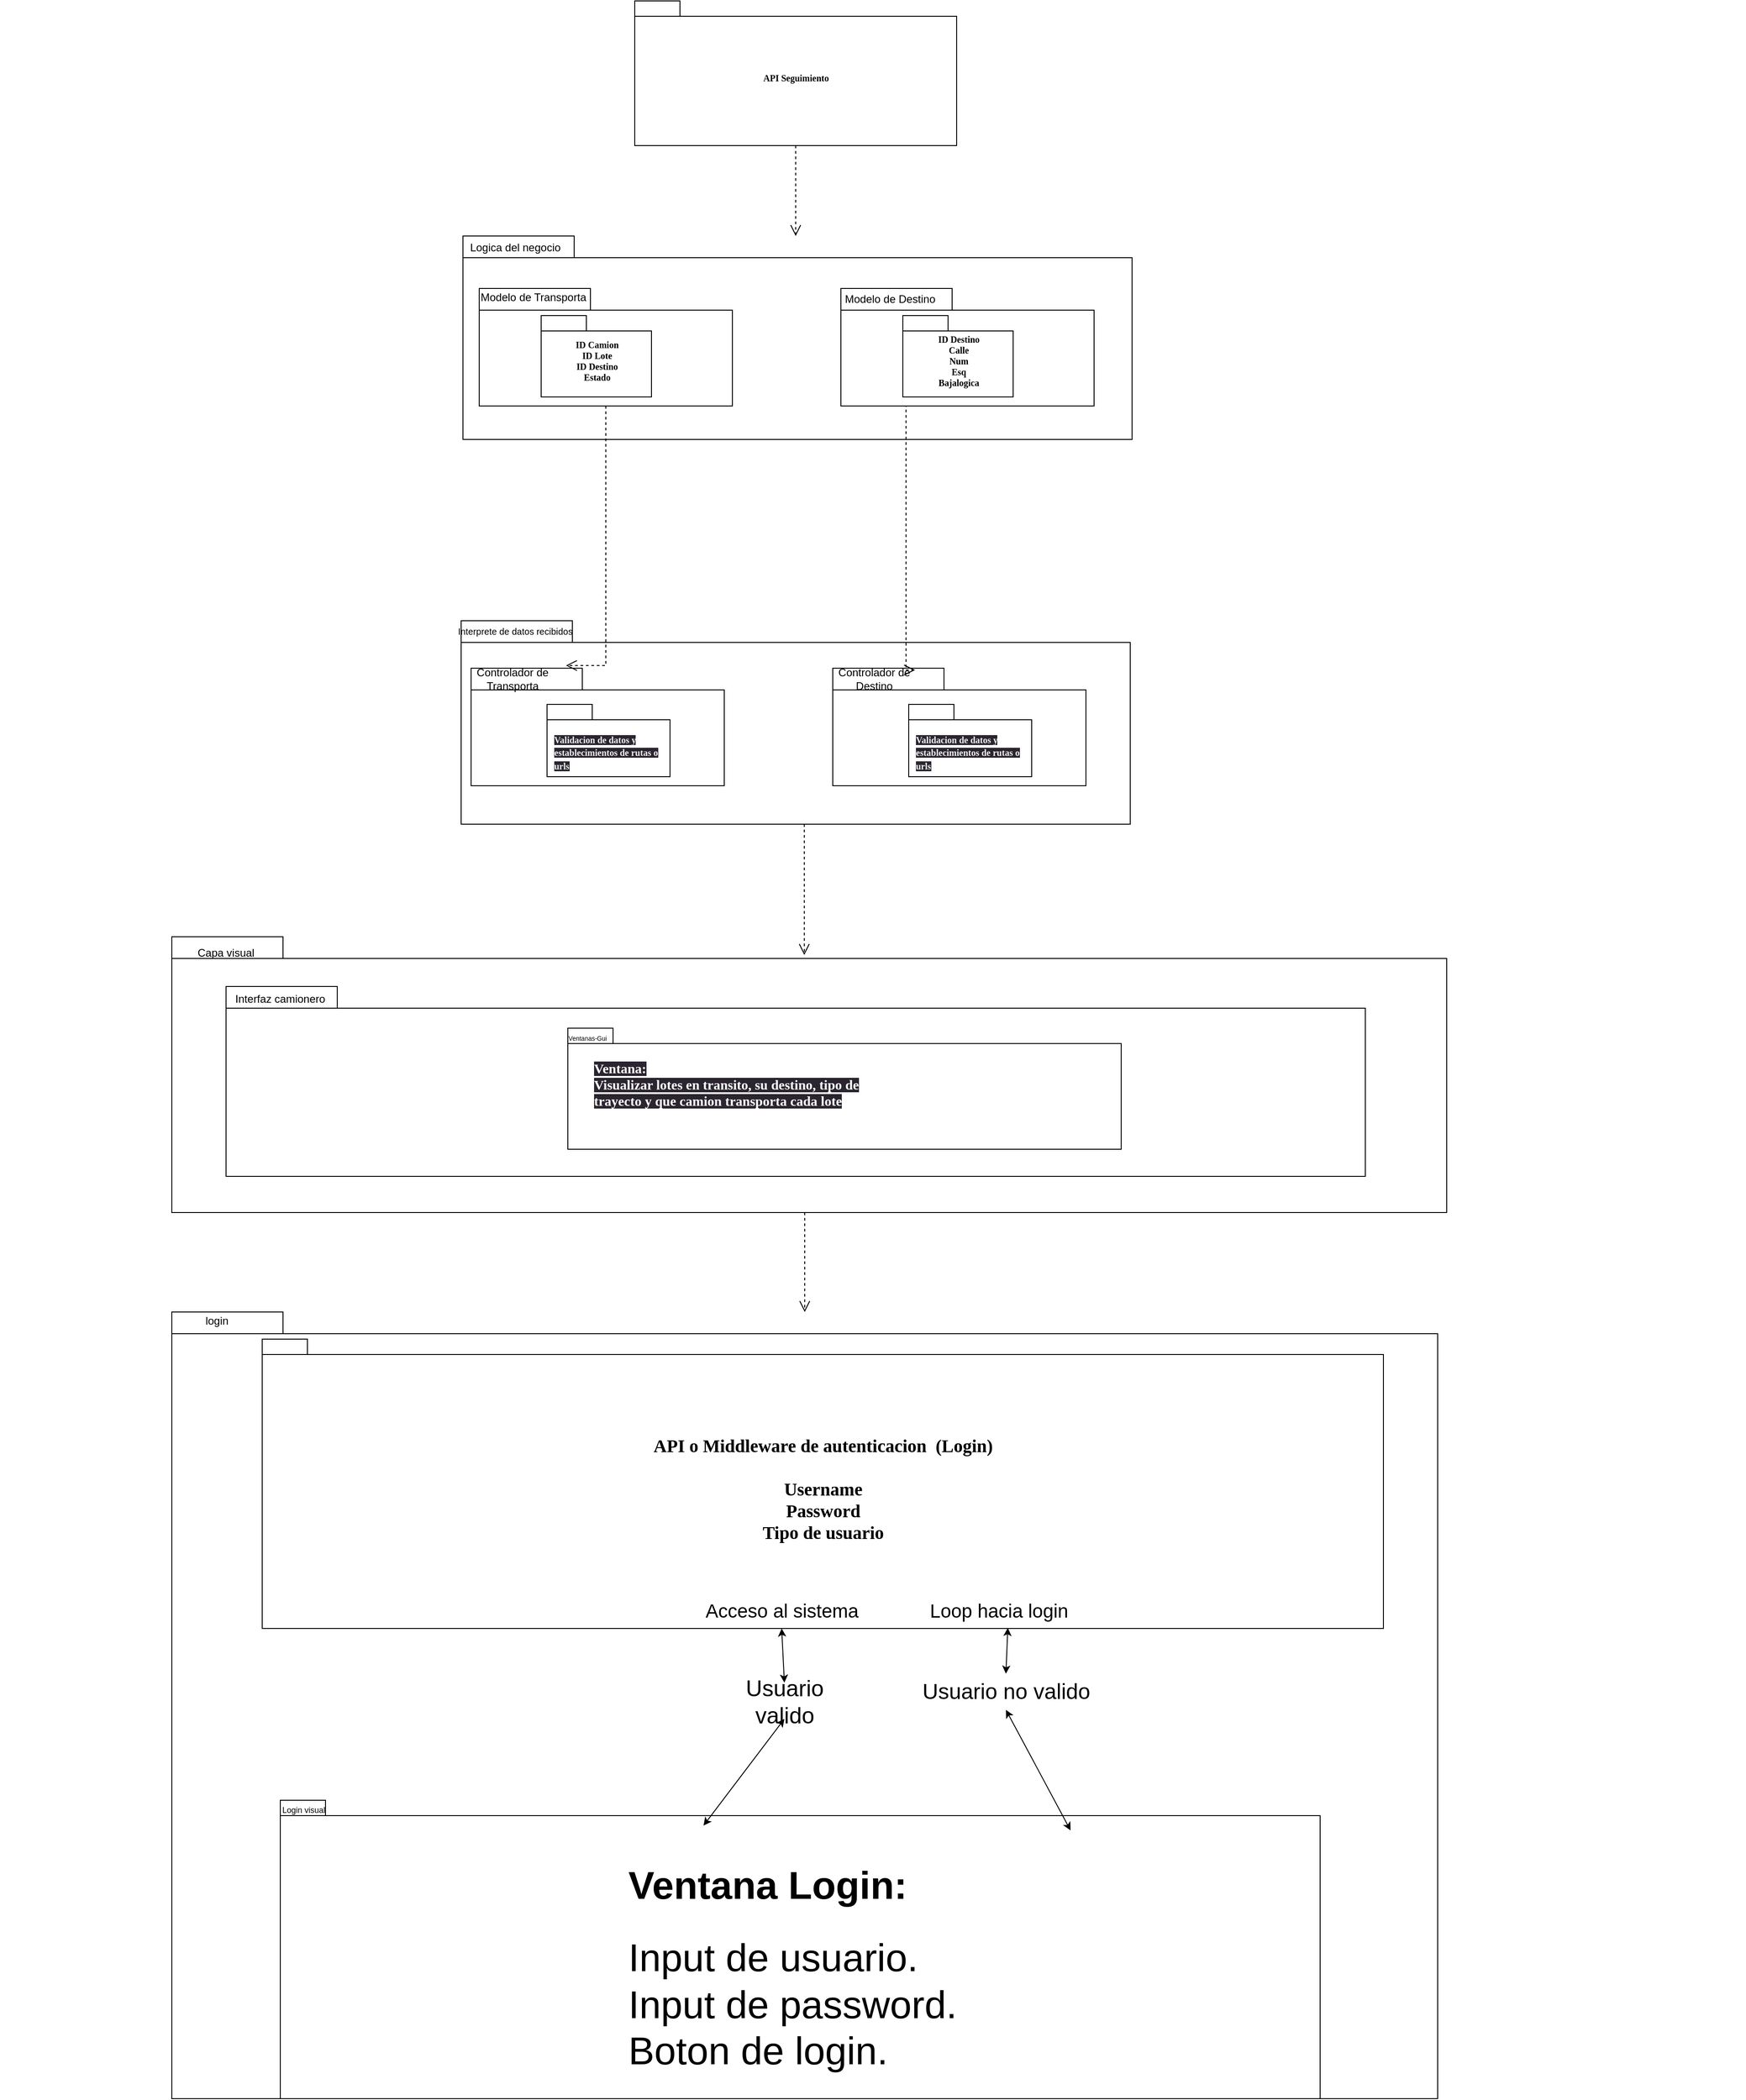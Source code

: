 <mxfile version="21.7.5" type="device">
  <diagram name="Página-1" id="Odhd4yQH7paIj2KKP6uk">
    <mxGraphModel dx="-1692" dy="2411" grid="1" gridSize="10" guides="1" tooltips="1" connect="1" arrows="1" fold="1" page="1" pageScale="1" pageWidth="827" pageHeight="1169" math="0" shadow="0">
      <root>
        <mxCell id="0" />
        <mxCell id="1" parent="0" />
        <mxCell id="Xkt2diSLOmGjNvRfCFZp-1" value="" style="group" parent="1" vertex="1" connectable="0">
          <mxGeometry x="6450" y="1640" width="1640" height="455" as="geometry" />
        </mxCell>
        <mxCell id="Xkt2diSLOmGjNvRfCFZp-2" value="&lt;font style=&quot;font-size: 20px;&quot;&gt;API o Middleware de autenticacion&amp;nbsp; (Login)&lt;br&gt;&lt;br&gt;Username&lt;br&gt;Password&lt;br&gt;Tipo de usuario&lt;/font&gt;" style="shape=folder;fontStyle=1;spacingTop=10;tabWidth=50;tabHeight=17;tabPosition=left;html=1;rounded=0;shadow=0;comic=0;labelBackgroundColor=none;strokeWidth=1;fontFamily=Verdana;fontSize=10;align=center;" parent="Xkt2diSLOmGjNvRfCFZp-1" vertex="1">
          <mxGeometry y="-160" width="1240" height="320" as="geometry" />
        </mxCell>
        <mxCell id="Xkt2diSLOmGjNvRfCFZp-3" value="&lt;font style=&quot;font-size: 21px;&quot;&gt;Acceso al sistema&lt;/font&gt;" style="text;html=1;strokeColor=none;fillColor=none;align=center;verticalAlign=middle;whiteSpace=wrap;rounded=0;" parent="Xkt2diSLOmGjNvRfCFZp-1" vertex="1">
          <mxGeometry x="477.5" y="120" width="194" height="40" as="geometry" />
        </mxCell>
        <mxCell id="Xkt2diSLOmGjNvRfCFZp-4" value="&lt;font style=&quot;font-size: 21px;&quot;&gt;Loop hacia login&lt;/font&gt;" style="text;html=1;strokeColor=none;fillColor=none;align=center;verticalAlign=middle;whiteSpace=wrap;rounded=0;" parent="Xkt2diSLOmGjNvRfCFZp-1" vertex="1">
          <mxGeometry x="717.5" y="120" width="194" height="40" as="geometry" />
        </mxCell>
        <mxCell id="Xkt2diSLOmGjNvRfCFZp-8" value="" style="shape=folder;fontStyle=1;spacingTop=10;tabWidth=50;tabHeight=17;tabPosition=left;html=1;rounded=0;shadow=0;comic=0;labelBackgroundColor=none;strokeWidth=1;fontFamily=Verdana;fontSize=10;align=center;" parent="1" vertex="1">
          <mxGeometry x="6470" y="1990" width="1150" height="330" as="geometry" />
        </mxCell>
        <mxCell id="Xkt2diSLOmGjNvRfCFZp-9" value="&lt;font style=&quot;font-size: 9px;&quot;&gt;Login visual&lt;/font&gt;" style="text;html=1;strokeColor=none;fillColor=none;align=center;verticalAlign=middle;whiteSpace=wrap;rounded=0;" parent="1" vertex="1">
          <mxGeometry x="6460" y="1980" width="72" height="40" as="geometry" />
        </mxCell>
        <mxCell id="Xkt2diSLOmGjNvRfCFZp-10" value="&lt;h1 style=&quot;font-size: 43px;&quot;&gt;&lt;span style=&quot;background-color: initial;&quot;&gt;&lt;font style=&quot;font-size: 43px;&quot;&gt;Ventana Login:&lt;/font&gt;&lt;/span&gt;&lt;/h1&gt;&lt;div style=&quot;font-size: 43px;&quot;&gt;&lt;span style=&quot;background-color: initial;&quot;&gt;&lt;font style=&quot;font-size: 43px;&quot;&gt;Input de usuario.&lt;/font&gt;&lt;/span&gt;&lt;/div&gt;&lt;div style=&quot;font-size: 43px;&quot;&gt;&lt;span style=&quot;background-color: initial;&quot;&gt;&lt;font style=&quot;font-size: 43px;&quot;&gt;Input de password.&lt;/font&gt;&lt;/span&gt;&lt;/div&gt;&lt;div style=&quot;font-size: 43px;&quot;&gt;&lt;font style=&quot;font-size: 43px;&quot;&gt;Boton de login.&lt;/font&gt;&lt;/div&gt;" style="text;html=1;strokeColor=none;fillColor=none;spacing=5;spacingTop=-20;whiteSpace=wrap;overflow=hidden;rounded=0;" parent="1" vertex="1">
          <mxGeometry x="6850" y="2040" width="550" height="270" as="geometry" />
        </mxCell>
        <mxCell id="Xkt2diSLOmGjNvRfCFZp-11" value="&lt;font style=&quot;font-size: 25px;&quot;&gt;Usuario valido&lt;/font&gt;" style="text;html=1;strokeColor=none;fillColor=none;align=center;verticalAlign=middle;whiteSpace=wrap;rounded=0;" parent="1" vertex="1">
          <mxGeometry x="6947.5" y="1860" width="160" height="40" as="geometry" />
        </mxCell>
        <mxCell id="Xkt2diSLOmGjNvRfCFZp-12" value="&lt;font style=&quot;font-size: 24px;&quot;&gt;Usuario no valido&lt;/font&gt;" style="text;html=1;strokeColor=none;fillColor=none;align=center;verticalAlign=middle;whiteSpace=wrap;rounded=0;" parent="1" vertex="1">
          <mxGeometry x="7177.5" y="1850" width="190" height="40" as="geometry" />
        </mxCell>
        <mxCell id="Xkt2diSLOmGjNvRfCFZp-13" value="" style="endArrow=classic;startArrow=classic;html=1;rounded=0;exitX=0.5;exitY=0;exitDx=0;exitDy=0;entryX=0.5;entryY=1;entryDx=0;entryDy=0;" parent="1" source="Xkt2diSLOmGjNvRfCFZp-11" target="Xkt2diSLOmGjNvRfCFZp-3" edge="1">
          <mxGeometry width="50" height="50" relative="1" as="geometry">
            <mxPoint x="6987.5" y="1850" as="sourcePoint" />
            <mxPoint x="7037.5" y="1800" as="targetPoint" />
          </mxGeometry>
        </mxCell>
        <mxCell id="Xkt2diSLOmGjNvRfCFZp-14" value="" style="endArrow=classic;startArrow=classic;html=1;rounded=0;entryX=0.5;entryY=1;entryDx=0;entryDy=0;exitX=0.407;exitY=0.085;exitDx=0;exitDy=0;exitPerimeter=0;" parent="1" source="Xkt2diSLOmGjNvRfCFZp-8" target="Xkt2diSLOmGjNvRfCFZp-11" edge="1">
          <mxGeometry width="50" height="50" relative="1" as="geometry">
            <mxPoint x="7007.5" y="1960" as="sourcePoint" />
            <mxPoint x="7057.5" y="1910" as="targetPoint" />
          </mxGeometry>
        </mxCell>
        <mxCell id="Xkt2diSLOmGjNvRfCFZp-15" value="" style="endArrow=classic;startArrow=classic;html=1;rounded=0;exitX=0.5;exitY=0;exitDx=0;exitDy=0;entryX=0.665;entryY=0.998;entryDx=0;entryDy=0;entryPerimeter=0;" parent="1" source="Xkt2diSLOmGjNvRfCFZp-12" target="Xkt2diSLOmGjNvRfCFZp-2" edge="1">
          <mxGeometry width="50" height="50" relative="1" as="geometry">
            <mxPoint x="7264" y="1860" as="sourcePoint" />
            <mxPoint x="7261" y="1800" as="targetPoint" />
          </mxGeometry>
        </mxCell>
        <mxCell id="Xkt2diSLOmGjNvRfCFZp-16" value="" style="endArrow=classic;startArrow=classic;html=1;rounded=0;exitX=0.5;exitY=1;exitDx=0;exitDy=0;entryX=0.76;entryY=0.101;entryDx=0;entryDy=0;entryPerimeter=0;" parent="1" source="Xkt2diSLOmGjNvRfCFZp-12" target="Xkt2diSLOmGjNvRfCFZp-8" edge="1">
          <mxGeometry width="50" height="50" relative="1" as="geometry">
            <mxPoint x="7272.5" y="1870" as="sourcePoint" />
            <mxPoint x="7275.5" y="1813" as="targetPoint" />
          </mxGeometry>
        </mxCell>
        <mxCell id="Xkt2diSLOmGjNvRfCFZp-47" value="" style="group" parent="1" vertex="1" connectable="0">
          <mxGeometry x="6410" y="1090" width="1350" height="250" as="geometry" />
        </mxCell>
        <mxCell id="Xkt2diSLOmGjNvRfCFZp-48" value="" style="shape=folder;fontStyle=1;spacingTop=10;tabWidth=123;tabHeight=24;tabPosition=left;html=1;rounded=0;shadow=0;comic=0;labelBackgroundColor=none;strokeWidth=1;fontFamily=Verdana;fontSize=10;align=center;" parent="Xkt2diSLOmGjNvRfCFZp-47" vertex="1">
          <mxGeometry width="1260" height="210" as="geometry" />
        </mxCell>
        <mxCell id="Xkt2diSLOmGjNvRfCFZp-49" value="" style="shape=folder;fontStyle=1;spacingTop=10;tabWidth=50;tabHeight=17;tabPosition=left;html=1;rounded=0;shadow=0;comic=0;labelBackgroundColor=none;strokeWidth=1;fontFamily=Verdana;fontSize=10;align=center;" parent="Xkt2diSLOmGjNvRfCFZp-47" vertex="1">
          <mxGeometry x="378" y="46.15" width="612" height="133.85" as="geometry" />
        </mxCell>
        <mxCell id="Xkt2diSLOmGjNvRfCFZp-50" value="Interfaz camionero" style="text;html=1;strokeColor=none;fillColor=none;align=center;verticalAlign=middle;whiteSpace=wrap;rounded=0;" parent="Xkt2diSLOmGjNvRfCFZp-47" vertex="1">
          <mxGeometry x="-30" y="-7.5" width="180" height="42.69" as="geometry" />
        </mxCell>
        <mxCell id="Xkt2diSLOmGjNvRfCFZp-51" value="&lt;div style=&quot;font-size: 15px;&quot;&gt;&lt;font color=&quot;#ffffff&quot; face=&quot;Verdana&quot;&gt;&lt;span style=&quot;background-color: rgb(42, 37, 47);&quot;&gt;&lt;b&gt;Ventana:&lt;br&gt;Visualizar lotes en transito, su destino, tipo de&lt;br&gt;trayecto y que camion transporta cada lote&lt;/b&gt;&lt;/span&gt;&lt;/font&gt;&lt;/div&gt;" style="text;whiteSpace=wrap;html=1;align=left;" parent="Xkt2diSLOmGjNvRfCFZp-47" vertex="1">
          <mxGeometry x="405" y="75" width="415" height="95" as="geometry" />
        </mxCell>
        <mxCell id="Xkt2diSLOmGjNvRfCFZp-52" value="&lt;font style=&quot;font-size: 7px;&quot;&gt;Ventanas-Gui&lt;/font&gt;" style="text;html=1;strokeColor=none;fillColor=none;align=center;verticalAlign=middle;whiteSpace=wrap;rounded=0;" parent="Xkt2diSLOmGjNvRfCFZp-47" vertex="1">
          <mxGeometry x="350" y="46.15" width="100" height="20" as="geometry" />
        </mxCell>
        <mxCell id="Xkt2diSLOmGjNvRfCFZp-60" value="&lt;font style=&quot;font-size: 12px;&quot;&gt;Capa visual&lt;/font&gt;" style="text;html=1;strokeColor=none;fillColor=none;align=center;verticalAlign=middle;whiteSpace=wrap;rounded=0;" parent="Xkt2diSLOmGjNvRfCFZp-47" vertex="1">
          <mxGeometry x="-240" y="-107.5" width="480" height="140" as="geometry" />
        </mxCell>
        <mxCell id="Jwe1vgdzM0iU7PsMpSPw-28" value="" style="shape=folder;fontStyle=1;spacingTop=10;tabWidth=123;tabHeight=24;tabPosition=left;html=1;rounded=0;shadow=0;comic=0;labelBackgroundColor=none;strokeWidth=1;fontFamily=Verdana;fontSize=10;align=center;fillColor=none;" vertex="1" parent="Xkt2diSLOmGjNvRfCFZp-47">
          <mxGeometry x="-60" y="-55" width="1410" height="305" as="geometry" />
        </mxCell>
        <mxCell id="Jwe1vgdzM0iU7PsMpSPw-1" value="" style="group" vertex="1" connectable="0" parent="1">
          <mxGeometry x="6862" width="356" height="160" as="geometry" />
        </mxCell>
        <mxCell id="Jwe1vgdzM0iU7PsMpSPw-2" value="API Seguimiento" style="shape=folder;fontStyle=1;spacingTop=10;tabWidth=50;tabHeight=17;tabPosition=left;html=1;rounded=0;shadow=0;comic=0;labelBackgroundColor=none;strokeWidth=1;fontFamily=Verdana;fontSize=10;align=center;" vertex="1" parent="Jwe1vgdzM0iU7PsMpSPw-1">
          <mxGeometry width="356" height="160" as="geometry" />
        </mxCell>
        <mxCell id="Jwe1vgdzM0iU7PsMpSPw-3" value="" style="group" vertex="1" connectable="0" parent="1">
          <mxGeometry x="6690" y="318" width="280" height="130" as="geometry" />
        </mxCell>
        <mxCell id="Jwe1vgdzM0iU7PsMpSPw-4" value="" style="shape=folder;fontStyle=1;spacingTop=10;tabWidth=123;tabHeight=24;tabPosition=left;html=1;rounded=0;shadow=0;comic=0;labelBackgroundColor=none;strokeWidth=1;fontFamily=Verdana;fontSize=10;align=center;" vertex="1" parent="Jwe1vgdzM0iU7PsMpSPw-3">
          <mxGeometry width="280" height="130" as="geometry" />
        </mxCell>
        <mxCell id="Jwe1vgdzM0iU7PsMpSPw-5" value="ID Camion&lt;br&gt;ID Lote&lt;br&gt;ID Destino&lt;br&gt;Estado" style="shape=folder;fontStyle=1;spacingTop=10;tabWidth=50;tabHeight=17;tabPosition=left;html=1;rounded=0;shadow=0;comic=0;labelBackgroundColor=none;strokeWidth=1;fontFamily=Verdana;fontSize=10;align=center;" vertex="1" parent="Jwe1vgdzM0iU7PsMpSPw-3">
          <mxGeometry x="68.5" y="30" width="122" height="90" as="geometry" />
        </mxCell>
        <mxCell id="Jwe1vgdzM0iU7PsMpSPw-6" value="Modelo de Transporta" style="text;html=1;strokeColor=none;fillColor=none;align=center;verticalAlign=middle;whiteSpace=wrap;rounded=0;" vertex="1" parent="Jwe1vgdzM0iU7PsMpSPw-3">
          <mxGeometry y="-10" width="120" height="40" as="geometry" />
        </mxCell>
        <mxCell id="Jwe1vgdzM0iU7PsMpSPw-7" value="" style="group" vertex="1" connectable="0" parent="1">
          <mxGeometry x="6681" y="738" width="280" height="130" as="geometry" />
        </mxCell>
        <mxCell id="Jwe1vgdzM0iU7PsMpSPw-8" value="" style="shape=folder;fontStyle=1;spacingTop=10;tabWidth=123;tabHeight=24;tabPosition=left;html=1;rounded=0;shadow=0;comic=0;labelBackgroundColor=none;strokeWidth=1;fontFamily=Verdana;fontSize=10;align=center;" vertex="1" parent="Jwe1vgdzM0iU7PsMpSPw-7">
          <mxGeometry width="280" height="130" as="geometry" />
        </mxCell>
        <mxCell id="Jwe1vgdzM0iU7PsMpSPw-9" value="" style="shape=folder;fontStyle=1;spacingTop=10;tabWidth=50;tabHeight=17;tabPosition=left;html=1;rounded=0;shadow=0;comic=0;labelBackgroundColor=none;strokeWidth=1;fontFamily=Verdana;fontSize=10;align=center;" vertex="1" parent="Jwe1vgdzM0iU7PsMpSPw-7">
          <mxGeometry x="84" y="40" width="136" height="80" as="geometry" />
        </mxCell>
        <mxCell id="Jwe1vgdzM0iU7PsMpSPw-10" value="Controlador de Transporta" style="text;html=1;strokeColor=none;fillColor=none;align=center;verticalAlign=middle;whiteSpace=wrap;rounded=0;" vertex="1" parent="Jwe1vgdzM0iU7PsMpSPw-7">
          <mxGeometry x="-4" y="-6.5" width="100" height="37" as="geometry" />
        </mxCell>
        <mxCell id="Jwe1vgdzM0iU7PsMpSPw-11" value="&lt;span style=&quot;color: rgb(240, 240, 240); font-family: Verdana; font-size: 10px; font-style: normal; font-variant-ligatures: normal; font-variant-caps: normal; font-weight: 700; letter-spacing: normal; orphans: 2; text-align: center; text-indent: 0px; text-transform: none; widows: 2; word-spacing: 0px; -webkit-text-stroke-width: 0px; background-color: rgb(42, 37, 47); text-decoration-thickness: initial; text-decoration-style: initial; text-decoration-color: initial; float: none; display: inline !important;&quot;&gt;Validacion de datos y &lt;br&gt;establecimientos de rutas o urls&lt;/span&gt;" style="text;whiteSpace=wrap;html=1;" vertex="1" parent="Jwe1vgdzM0iU7PsMpSPw-7">
          <mxGeometry x="90" y="65" width="124" height="52.5" as="geometry" />
        </mxCell>
        <mxCell id="Jwe1vgdzM0iU7PsMpSPw-12" style="rounded=0;html=1;dashed=1;labelBackgroundColor=none;startFill=0;endArrow=open;endFill=0;endSize=10;fontFamily=Verdana;fontSize=10;edgeStyle=elbowEdgeStyle;exitX=0.5;exitY=1;exitDx=0;exitDy=0;exitPerimeter=0;" edge="1" parent="1" source="Jwe1vgdzM0iU7PsMpSPw-2" target="Jwe1vgdzM0iU7PsMpSPw-26">
          <mxGeometry relative="1" as="geometry">
            <mxPoint x="6746" y="210" as="sourcePoint" />
            <mxPoint x="6812" y="160" as="targetPoint" />
          </mxGeometry>
        </mxCell>
        <mxCell id="Jwe1vgdzM0iU7PsMpSPw-13" value="" style="group" vertex="1" connectable="0" parent="1">
          <mxGeometry x="7090" y="318" width="280" height="130" as="geometry" />
        </mxCell>
        <mxCell id="Jwe1vgdzM0iU7PsMpSPw-14" value="" style="shape=folder;fontStyle=1;spacingTop=10;tabWidth=123;tabHeight=24;tabPosition=left;html=1;rounded=0;shadow=0;comic=0;labelBackgroundColor=none;strokeWidth=1;fontFamily=Verdana;fontSize=10;align=center;" vertex="1" parent="Jwe1vgdzM0iU7PsMpSPw-13">
          <mxGeometry width="280" height="130" as="geometry" />
        </mxCell>
        <mxCell id="Jwe1vgdzM0iU7PsMpSPw-15" value="ID Destino&lt;br&gt;Calle&lt;br&gt;Num&lt;br&gt;Esq&lt;br&gt;Bajalogica" style="shape=folder;fontStyle=1;spacingTop=10;tabWidth=50;tabHeight=17;tabPosition=left;html=1;rounded=0;shadow=0;comic=0;labelBackgroundColor=none;strokeWidth=1;fontFamily=Verdana;fontSize=10;align=center;" vertex="1" parent="Jwe1vgdzM0iU7PsMpSPw-13">
          <mxGeometry x="68.5" y="30" width="122" height="90" as="geometry" />
        </mxCell>
        <mxCell id="Jwe1vgdzM0iU7PsMpSPw-16" value="Modelo de Destino" style="text;html=1;strokeColor=none;fillColor=none;align=center;verticalAlign=middle;whiteSpace=wrap;rounded=0;" vertex="1" parent="Jwe1vgdzM0iU7PsMpSPw-13">
          <mxGeometry y="-8" width="109" height="40" as="geometry" />
        </mxCell>
        <mxCell id="Jwe1vgdzM0iU7PsMpSPw-17" value="" style="group" vertex="1" connectable="0" parent="1">
          <mxGeometry x="7081" y="738" width="280" height="130" as="geometry" />
        </mxCell>
        <mxCell id="Jwe1vgdzM0iU7PsMpSPw-18" value="" style="shape=folder;fontStyle=1;spacingTop=10;tabWidth=123;tabHeight=24;tabPosition=left;html=1;rounded=0;shadow=0;comic=0;labelBackgroundColor=none;strokeWidth=1;fontFamily=Verdana;fontSize=10;align=center;" vertex="1" parent="Jwe1vgdzM0iU7PsMpSPw-17">
          <mxGeometry width="280" height="130" as="geometry" />
        </mxCell>
        <mxCell id="Jwe1vgdzM0iU7PsMpSPw-19" value="" style="shape=folder;fontStyle=1;spacingTop=10;tabWidth=50;tabHeight=17;tabPosition=left;html=1;rounded=0;shadow=0;comic=0;labelBackgroundColor=none;strokeWidth=1;fontFamily=Verdana;fontSize=10;align=center;" vertex="1" parent="Jwe1vgdzM0iU7PsMpSPw-17">
          <mxGeometry x="84" y="40" width="136" height="80" as="geometry" />
        </mxCell>
        <mxCell id="Jwe1vgdzM0iU7PsMpSPw-20" value="Controlador de Destino" style="text;html=1;strokeColor=none;fillColor=none;align=center;verticalAlign=middle;whiteSpace=wrap;rounded=0;" vertex="1" parent="Jwe1vgdzM0iU7PsMpSPw-17">
          <mxGeometry x="-4" y="-6.5" width="100" height="37" as="geometry" />
        </mxCell>
        <mxCell id="Jwe1vgdzM0iU7PsMpSPw-21" value="&lt;span style=&quot;color: rgb(240, 240, 240); font-family: Verdana; font-size: 10px; font-style: normal; font-variant-ligatures: normal; font-variant-caps: normal; font-weight: 700; letter-spacing: normal; orphans: 2; text-align: center; text-indent: 0px; text-transform: none; widows: 2; word-spacing: 0px; -webkit-text-stroke-width: 0px; background-color: rgb(42, 37, 47); text-decoration-thickness: initial; text-decoration-style: initial; text-decoration-color: initial; float: none; display: inline !important;&quot;&gt;Validacion de datos y &lt;br&gt;establecimientos de rutas o urls&lt;/span&gt;" style="text;whiteSpace=wrap;html=1;" vertex="1" parent="Jwe1vgdzM0iU7PsMpSPw-17">
          <mxGeometry x="90" y="65" width="124" height="52.5" as="geometry" />
        </mxCell>
        <mxCell id="Jwe1vgdzM0iU7PsMpSPw-22" style="rounded=0;html=1;dashed=1;labelBackgroundColor=none;startFill=0;endArrow=open;endFill=0;endSize=10;fontFamily=Verdana;fontSize=10;entryX=0.375;entryY=-0.023;edgeStyle=elbowEdgeStyle;entryDx=0;entryDy=0;exitX=0.5;exitY=1;exitDx=0;exitDy=0;exitPerimeter=0;entryPerimeter=0;" edge="1" parent="1" source="Jwe1vgdzM0iU7PsMpSPw-4" target="Jwe1vgdzM0iU7PsMpSPw-8">
          <mxGeometry relative="1" as="geometry">
            <mxPoint x="6976" y="87" as="sourcePoint" />
            <mxPoint x="7155" y="320" as="targetPoint" />
            <Array as="points">
              <mxPoint x="6830" y="570" />
            </Array>
          </mxGeometry>
        </mxCell>
        <mxCell id="Jwe1vgdzM0iU7PsMpSPw-23" style="rounded=0;html=1;dashed=1;labelBackgroundColor=none;startFill=0;endArrow=open;endFill=0;endSize=10;fontFamily=Verdana;fontSize=10;edgeStyle=elbowEdgeStyle;exitX=0.5;exitY=1;exitDx=0;exitDy=0;exitPerimeter=0;" edge="1" parent="1" source="Jwe1vgdzM0iU7PsMpSPw-14">
          <mxGeometry relative="1" as="geometry">
            <mxPoint x="7256" y="530.5" as="sourcePoint" />
            <mxPoint x="7172" y="740" as="targetPoint" />
            <Array as="points">
              <mxPoint x="7162" y="600" />
            </Array>
          </mxGeometry>
        </mxCell>
        <mxCell id="Jwe1vgdzM0iU7PsMpSPw-24" value="&lt;font style=&quot;font-size: 12px;&quot;&gt;Logica del negocio&lt;/font&gt;" style="text;html=1;strokeColor=none;fillColor=none;align=center;verticalAlign=middle;whiteSpace=wrap;rounded=0;" vertex="1" parent="1">
          <mxGeometry x="6490" y="258" width="480" height="30" as="geometry" />
        </mxCell>
        <mxCell id="Jwe1vgdzM0iU7PsMpSPw-25" value="&lt;font style=&quot;font-size: 10px;&quot;&gt;Interprete de datos recibidos&lt;/font&gt;" style="text;html=1;strokeColor=none;fillColor=none;align=center;verticalAlign=middle;whiteSpace=wrap;rounded=0;" vertex="1" parent="1">
          <mxGeometry x="6650" y="676" width="160" height="42" as="geometry" />
        </mxCell>
        <mxCell id="Jwe1vgdzM0iU7PsMpSPw-26" value="" style="shape=folder;fontStyle=1;spacingTop=10;tabWidth=123;tabHeight=24;tabPosition=left;html=1;rounded=0;shadow=0;comic=0;labelBackgroundColor=none;strokeWidth=1;fontFamily=Verdana;fontSize=10;align=center;fillColor=none;" vertex="1" parent="1">
          <mxGeometry x="6672" y="260" width="740" height="225" as="geometry" />
        </mxCell>
        <mxCell id="Jwe1vgdzM0iU7PsMpSPw-27" value="" style="shape=folder;fontStyle=1;spacingTop=10;tabWidth=123;tabHeight=24;tabPosition=left;html=1;rounded=0;shadow=0;comic=0;labelBackgroundColor=none;strokeWidth=1;fontFamily=Verdana;fontSize=10;align=center;fillColor=none;" vertex="1" parent="1">
          <mxGeometry x="6670" y="685.5" width="740" height="225" as="geometry" />
        </mxCell>
        <mxCell id="Jwe1vgdzM0iU7PsMpSPw-30" style="rounded=0;html=1;dashed=1;labelBackgroundColor=none;startFill=0;endArrow=open;endFill=0;endSize=10;fontFamily=Verdana;fontSize=10;edgeStyle=elbowEdgeStyle;entryX=0.496;entryY=0.066;entryDx=0;entryDy=0;entryPerimeter=0;" edge="1" parent="1" source="Jwe1vgdzM0iU7PsMpSPw-27" target="Jwe1vgdzM0iU7PsMpSPw-28">
          <mxGeometry relative="1" as="geometry">
            <mxPoint x="7050" y="170" as="sourcePoint" />
            <mxPoint x="7049" y="270" as="targetPoint" />
          </mxGeometry>
        </mxCell>
        <mxCell id="Jwe1vgdzM0iU7PsMpSPw-31" style="rounded=0;html=1;dashed=1;labelBackgroundColor=none;startFill=0;endArrow=open;endFill=0;endSize=10;fontFamily=Verdana;fontSize=10;edgeStyle=elbowEdgeStyle;" edge="1" parent="1" source="Jwe1vgdzM0iU7PsMpSPw-28" target="Jwe1vgdzM0iU7PsMpSPw-29">
          <mxGeometry relative="1" as="geometry">
            <mxPoint x="7059" y="921" as="sourcePoint" />
            <mxPoint x="7059" y="1213" as="targetPoint" />
          </mxGeometry>
        </mxCell>
        <mxCell id="Jwe1vgdzM0iU7PsMpSPw-29" value="" style="shape=folder;fontStyle=1;spacingTop=10;tabWidth=123;tabHeight=24;tabPosition=left;html=1;rounded=0;shadow=0;comic=0;labelBackgroundColor=none;strokeWidth=1;fontFamily=Verdana;fontSize=10;align=center;fillColor=none;" vertex="1" parent="1">
          <mxGeometry x="6350" y="1450" width="1400" height="870" as="geometry" />
        </mxCell>
        <mxCell id="Jwe1vgdzM0iU7PsMpSPw-32" value="&lt;font style=&quot;font-size: 12px;&quot;&gt;login&lt;/font&gt;" style="text;html=1;strokeColor=none;fillColor=none;align=center;verticalAlign=middle;whiteSpace=wrap;rounded=0;" vertex="1" parent="1">
          <mxGeometry x="6160" y="1390" width="480" height="140" as="geometry" />
        </mxCell>
      </root>
    </mxGraphModel>
  </diagram>
</mxfile>
